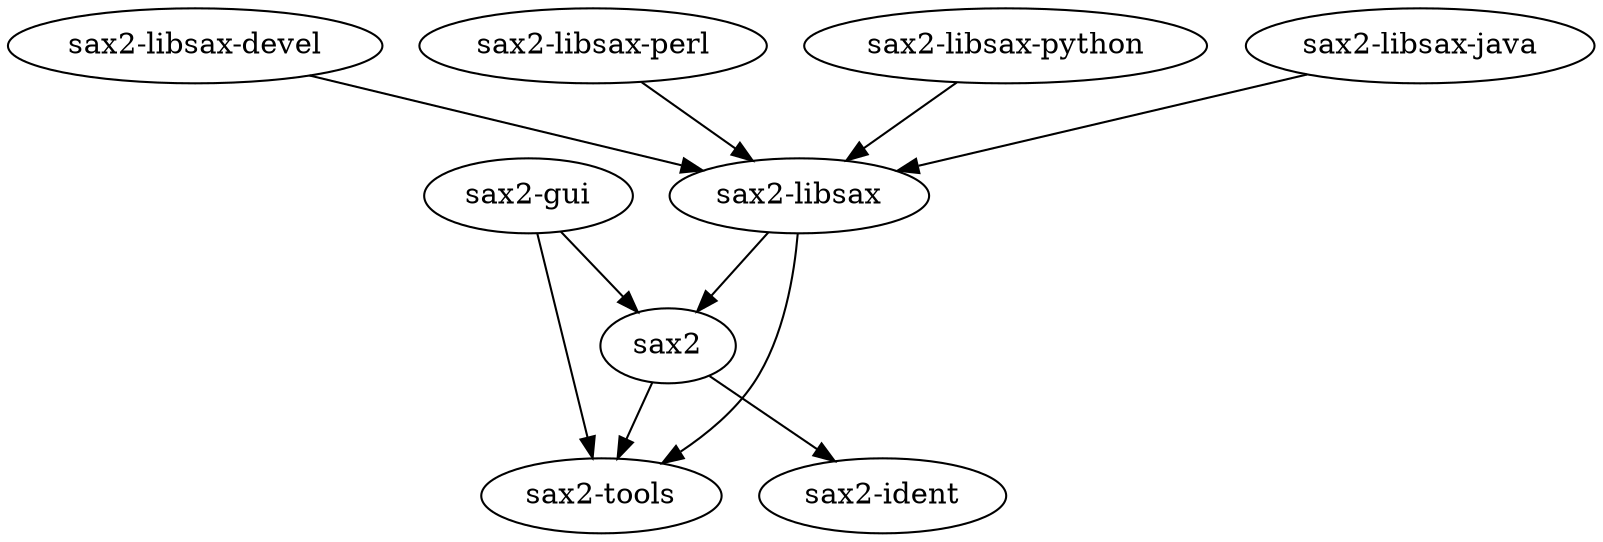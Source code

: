 digraph SaX2 {
"sax2" -> "sax2-ident";
"sax2" -> "sax2-tools";
"sax2-gui" -> "sax2-tools";
"sax2-gui" -> "sax2";
"sax2-libsax" -> "sax2-tools";
"sax2-libsax" -> "sax2";
"sax2-libsax-devel" -> "sax2-libsax";
"sax2-libsax-perl" -> "sax2-libsax";
"sax2-libsax-python" -> "sax2-libsax";
"sax2-libsax-java" -> "sax2-libsax";
}
